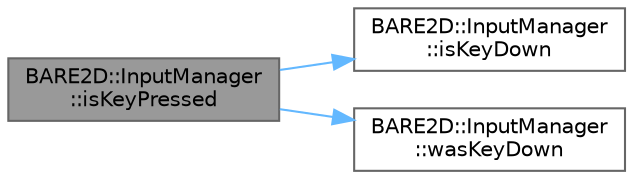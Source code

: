 digraph "BARE2D::InputManager::isKeyPressed"
{
 // INTERACTIVE_SVG=YES
 // LATEX_PDF_SIZE
  bgcolor="transparent";
  edge [fontname=Helvetica,fontsize=10,labelfontname=Helvetica,labelfontsize=10];
  node [fontname=Helvetica,fontsize=10,shape=box,height=0.2,width=0.4];
  rankdir="LR";
  Node1 [label="BARE2D::InputManager\l::isKeyPressed",height=0.2,width=0.4,color="gray40", fillcolor="grey60", style="filled", fontcolor="black",tooltip="Checks if the key has just been pressed."];
  Node1 -> Node2 [color="steelblue1",style="solid"];
  Node2 [label="BARE2D::InputManager\l::isKeyDown",height=0.2,width=0.4,color="grey40", fillcolor="white", style="filled",URL="$class_b_a_r_e2_d_1_1_input_manager.html#aa0cae9c2bef867659510a5873d58f2ad",tooltip="Checks if the key is down at all."];
  Node1 -> Node3 [color="steelblue1",style="solid"];
  Node3 [label="BARE2D::InputManager\l::wasKeyDown",height=0.2,width=0.4,color="grey40", fillcolor="white", style="filled",URL="$class_b_a_r_e2_d_1_1_input_manager.html#a5a574a794a5f14be2ec97c62d1fa127d",tooltip="Checks if the key was down last frame."];
}
